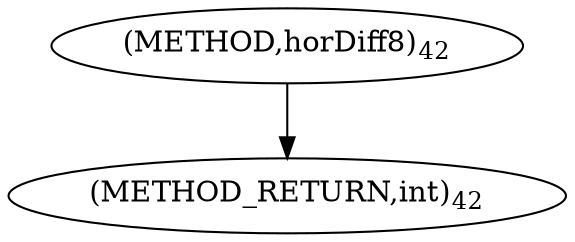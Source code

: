 digraph "horDiff8" {  
"35656" [label = <(METHOD,horDiff8)<SUB>42</SUB>> ]
"35660" [label = <(METHOD_RETURN,int)<SUB>42</SUB>> ]
  "35656" -> "35660" 
}
